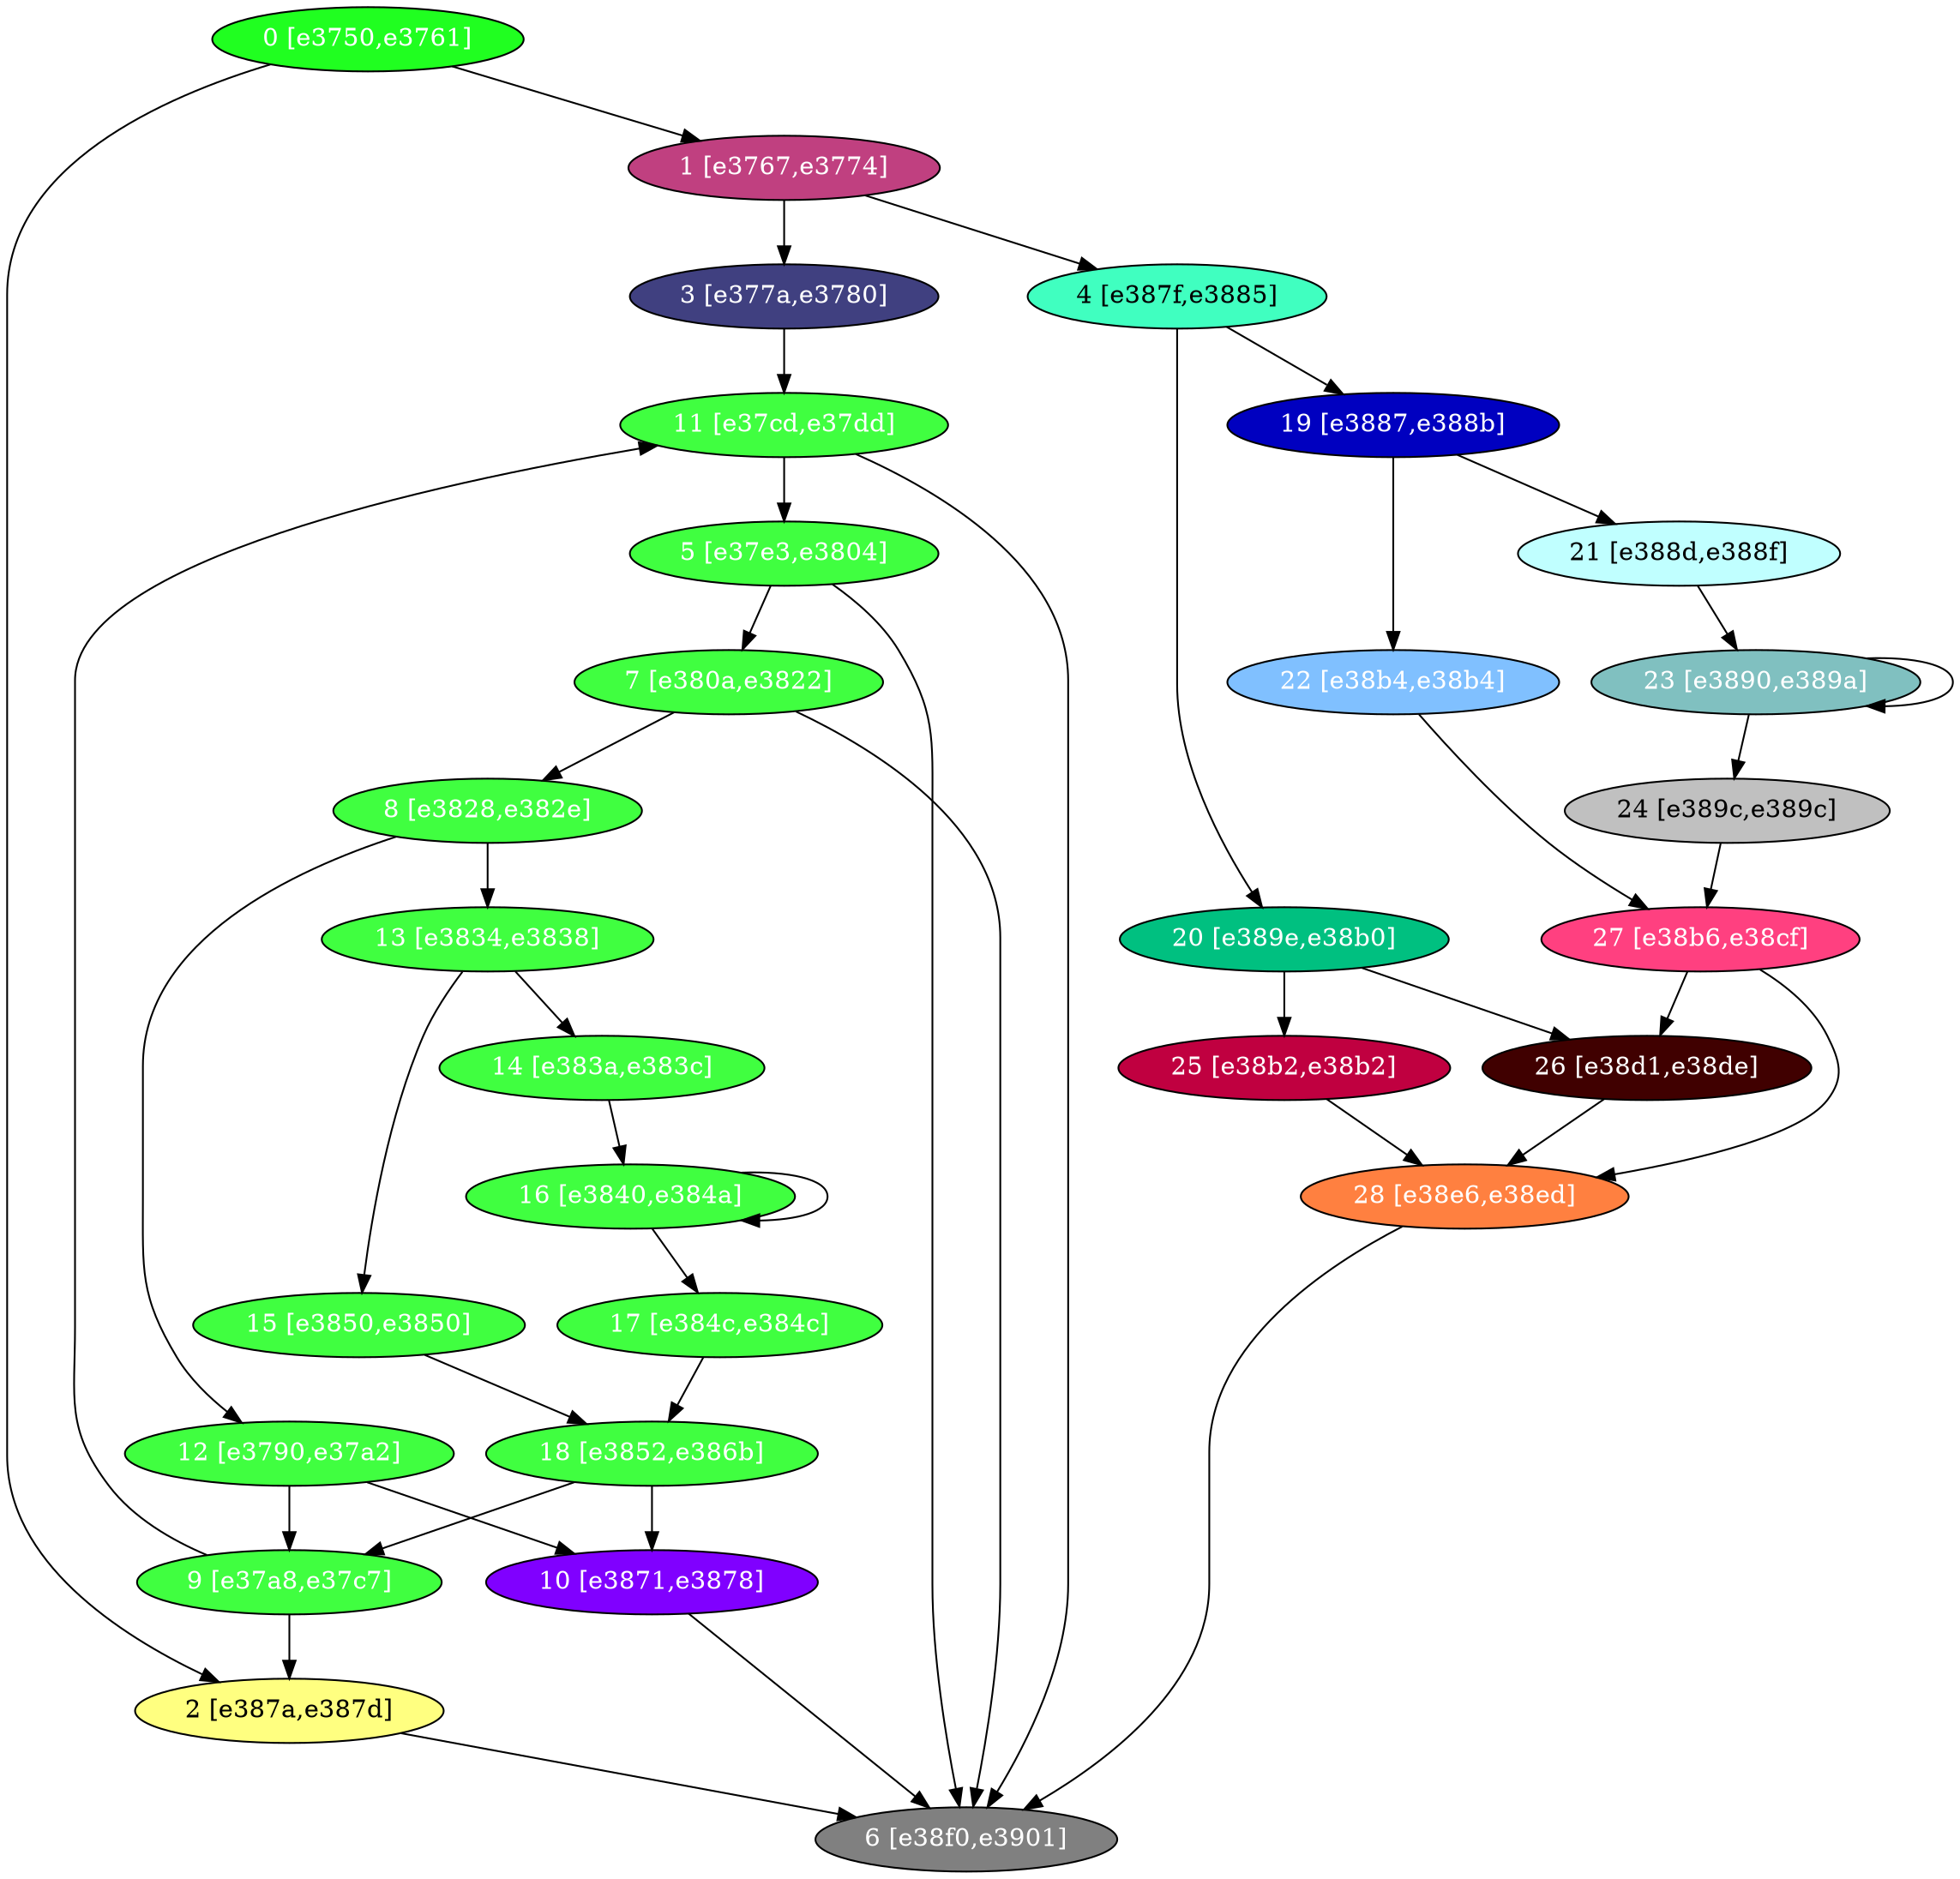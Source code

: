 diGraph libnss3{
	libnss3_0  [style=filled fillcolor="#20FF20" fontcolor="#ffffff" shape=oval label="0 [e3750,e3761]"]
	libnss3_1  [style=filled fillcolor="#C04080" fontcolor="#ffffff" shape=oval label="1 [e3767,e3774]"]
	libnss3_2  [style=filled fillcolor="#FFFF80" fontcolor="#000000" shape=oval label="2 [e387a,e387d]"]
	libnss3_3  [style=filled fillcolor="#404080" fontcolor="#ffffff" shape=oval label="3 [e377a,e3780]"]
	libnss3_4  [style=filled fillcolor="#40FFC0" fontcolor="#000000" shape=oval label="4 [e387f,e3885]"]
	libnss3_5  [style=filled fillcolor="#40FF40" fontcolor="#ffffff" shape=oval label="5 [e37e3,e3804]"]
	libnss3_6  [style=filled fillcolor="#808080" fontcolor="#ffffff" shape=oval label="6 [e38f0,e3901]"]
	libnss3_7  [style=filled fillcolor="#40FF40" fontcolor="#ffffff" shape=oval label="7 [e380a,e3822]"]
	libnss3_8  [style=filled fillcolor="#40FF40" fontcolor="#ffffff" shape=oval label="8 [e3828,e382e]"]
	libnss3_9  [style=filled fillcolor="#40FF40" fontcolor="#ffffff" shape=oval label="9 [e37a8,e37c7]"]
	libnss3_a  [style=filled fillcolor="#8000FF" fontcolor="#ffffff" shape=oval label="10 [e3871,e3878]"]
	libnss3_b  [style=filled fillcolor="#40FF40" fontcolor="#ffffff" shape=oval label="11 [e37cd,e37dd]"]
	libnss3_c  [style=filled fillcolor="#40FF40" fontcolor="#ffffff" shape=oval label="12 [e3790,e37a2]"]
	libnss3_d  [style=filled fillcolor="#40FF40" fontcolor="#ffffff" shape=oval label="13 [e3834,e3838]"]
	libnss3_e  [style=filled fillcolor="#40FF40" fontcolor="#ffffff" shape=oval label="14 [e383a,e383c]"]
	libnss3_f  [style=filled fillcolor="#40FF40" fontcolor="#ffffff" shape=oval label="15 [e3850,e3850]"]
	libnss3_10  [style=filled fillcolor="#40FF40" fontcolor="#ffffff" shape=oval label="16 [e3840,e384a]"]
	libnss3_11  [style=filled fillcolor="#40FF40" fontcolor="#ffffff" shape=oval label="17 [e384c,e384c]"]
	libnss3_12  [style=filled fillcolor="#40FF40" fontcolor="#ffffff" shape=oval label="18 [e3852,e386b]"]
	libnss3_13  [style=filled fillcolor="#0000C0" fontcolor="#ffffff" shape=oval label="19 [e3887,e388b]"]
	libnss3_14  [style=filled fillcolor="#00C080" fontcolor="#ffffff" shape=oval label="20 [e389e,e38b0]"]
	libnss3_15  [style=filled fillcolor="#C0FFFF" fontcolor="#000000" shape=oval label="21 [e388d,e388f]"]
	libnss3_16  [style=filled fillcolor="#80C0FF" fontcolor="#ffffff" shape=oval label="22 [e38b4,e38b4]"]
	libnss3_17  [style=filled fillcolor="#80C0C0" fontcolor="#ffffff" shape=oval label="23 [e3890,e389a]"]
	libnss3_18  [style=filled fillcolor="#C0C0C0" fontcolor="#000000" shape=oval label="24 [e389c,e389c]"]
	libnss3_19  [style=filled fillcolor="#C00040" fontcolor="#ffffff" shape=oval label="25 [e38b2,e38b2]"]
	libnss3_1a  [style=filled fillcolor="#400000" fontcolor="#ffffff" shape=oval label="26 [e38d1,e38de]"]
	libnss3_1b  [style=filled fillcolor="#FF4080" fontcolor="#ffffff" shape=oval label="27 [e38b6,e38cf]"]
	libnss3_1c  [style=filled fillcolor="#FF8040" fontcolor="#ffffff" shape=oval label="28 [e38e6,e38ed]"]

	libnss3_0 -> libnss3_1
	libnss3_0 -> libnss3_2
	libnss3_1 -> libnss3_3
	libnss3_1 -> libnss3_4
	libnss3_2 -> libnss3_6
	libnss3_3 -> libnss3_b
	libnss3_4 -> libnss3_13
	libnss3_4 -> libnss3_14
	libnss3_5 -> libnss3_6
	libnss3_5 -> libnss3_7
	libnss3_7 -> libnss3_6
	libnss3_7 -> libnss3_8
	libnss3_8 -> libnss3_c
	libnss3_8 -> libnss3_d
	libnss3_9 -> libnss3_2
	libnss3_9 -> libnss3_b
	libnss3_a -> libnss3_6
	libnss3_b -> libnss3_5
	libnss3_b -> libnss3_6
	libnss3_c -> libnss3_9
	libnss3_c -> libnss3_a
	libnss3_d -> libnss3_e
	libnss3_d -> libnss3_f
	libnss3_e -> libnss3_10
	libnss3_f -> libnss3_12
	libnss3_10 -> libnss3_10
	libnss3_10 -> libnss3_11
	libnss3_11 -> libnss3_12
	libnss3_12 -> libnss3_9
	libnss3_12 -> libnss3_a
	libnss3_13 -> libnss3_15
	libnss3_13 -> libnss3_16
	libnss3_14 -> libnss3_19
	libnss3_14 -> libnss3_1a
	libnss3_15 -> libnss3_17
	libnss3_16 -> libnss3_1b
	libnss3_17 -> libnss3_17
	libnss3_17 -> libnss3_18
	libnss3_18 -> libnss3_1b
	libnss3_19 -> libnss3_1c
	libnss3_1a -> libnss3_1c
	libnss3_1b -> libnss3_1a
	libnss3_1b -> libnss3_1c
	libnss3_1c -> libnss3_6
}